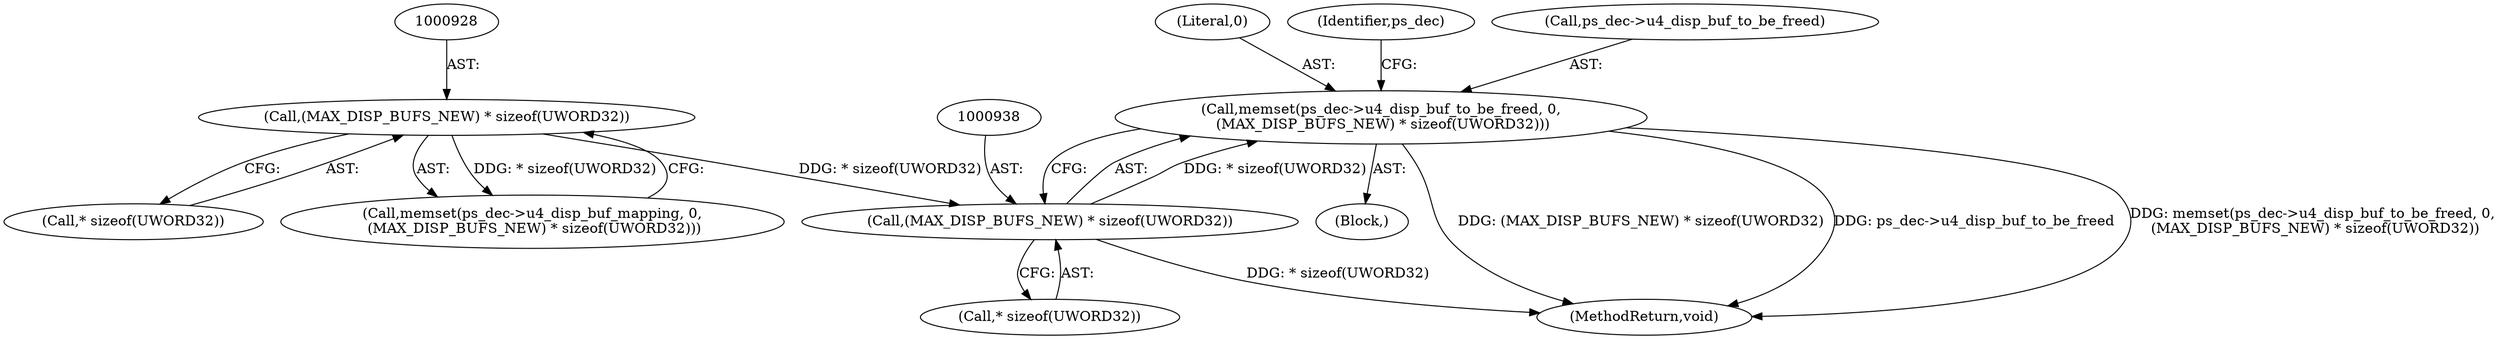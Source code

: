 digraph "0_Android_ecf6c7ce6d5a22d52160698aab44fc234c63291a@API" {
"1000932" [label="(Call,memset(ps_dec->u4_disp_buf_to_be_freed, 0,\n (MAX_DISP_BUFS_NEW) * sizeof(UWORD32)))"];
"1000937" [label="(Call,(MAX_DISP_BUFS_NEW) * sizeof(UWORD32))"];
"1000927" [label="(Call,(MAX_DISP_BUFS_NEW) * sizeof(UWORD32))"];
"1000939" [label="(Call,* sizeof(UWORD32))"];
"1000936" [label="(Literal,0)"];
"1000929" [label="(Call,* sizeof(UWORD32))"];
"1000937" [label="(Call,(MAX_DISP_BUFS_NEW) * sizeof(UWORD32))"];
"1000121" [label="(Block,)"];
"1000932" [label="(Call,memset(ps_dec->u4_disp_buf_to_be_freed, 0,\n (MAX_DISP_BUFS_NEW) * sizeof(UWORD32)))"];
"1000927" [label="(Call,(MAX_DISP_BUFS_NEW) * sizeof(UWORD32))"];
"1000943" [label="(Identifier,ps_dec)"];
"1000933" [label="(Call,ps_dec->u4_disp_buf_to_be_freed)"];
"1000956" [label="(MethodReturn,void)"];
"1000922" [label="(Call,memset(ps_dec->u4_disp_buf_mapping, 0,\n (MAX_DISP_BUFS_NEW) * sizeof(UWORD32)))"];
"1000932" -> "1000121"  [label="AST: "];
"1000932" -> "1000937"  [label="CFG: "];
"1000933" -> "1000932"  [label="AST: "];
"1000936" -> "1000932"  [label="AST: "];
"1000937" -> "1000932"  [label="AST: "];
"1000943" -> "1000932"  [label="CFG: "];
"1000932" -> "1000956"  [label="DDG: (MAX_DISP_BUFS_NEW) * sizeof(UWORD32)"];
"1000932" -> "1000956"  [label="DDG: ps_dec->u4_disp_buf_to_be_freed"];
"1000932" -> "1000956"  [label="DDG: memset(ps_dec->u4_disp_buf_to_be_freed, 0,\n (MAX_DISP_BUFS_NEW) * sizeof(UWORD32))"];
"1000937" -> "1000932"  [label="DDG: * sizeof(UWORD32)"];
"1000937" -> "1000939"  [label="CFG: "];
"1000938" -> "1000937"  [label="AST: "];
"1000939" -> "1000937"  [label="AST: "];
"1000937" -> "1000956"  [label="DDG: * sizeof(UWORD32)"];
"1000927" -> "1000937"  [label="DDG: * sizeof(UWORD32)"];
"1000927" -> "1000922"  [label="AST: "];
"1000927" -> "1000929"  [label="CFG: "];
"1000928" -> "1000927"  [label="AST: "];
"1000929" -> "1000927"  [label="AST: "];
"1000922" -> "1000927"  [label="CFG: "];
"1000927" -> "1000922"  [label="DDG: * sizeof(UWORD32)"];
}
